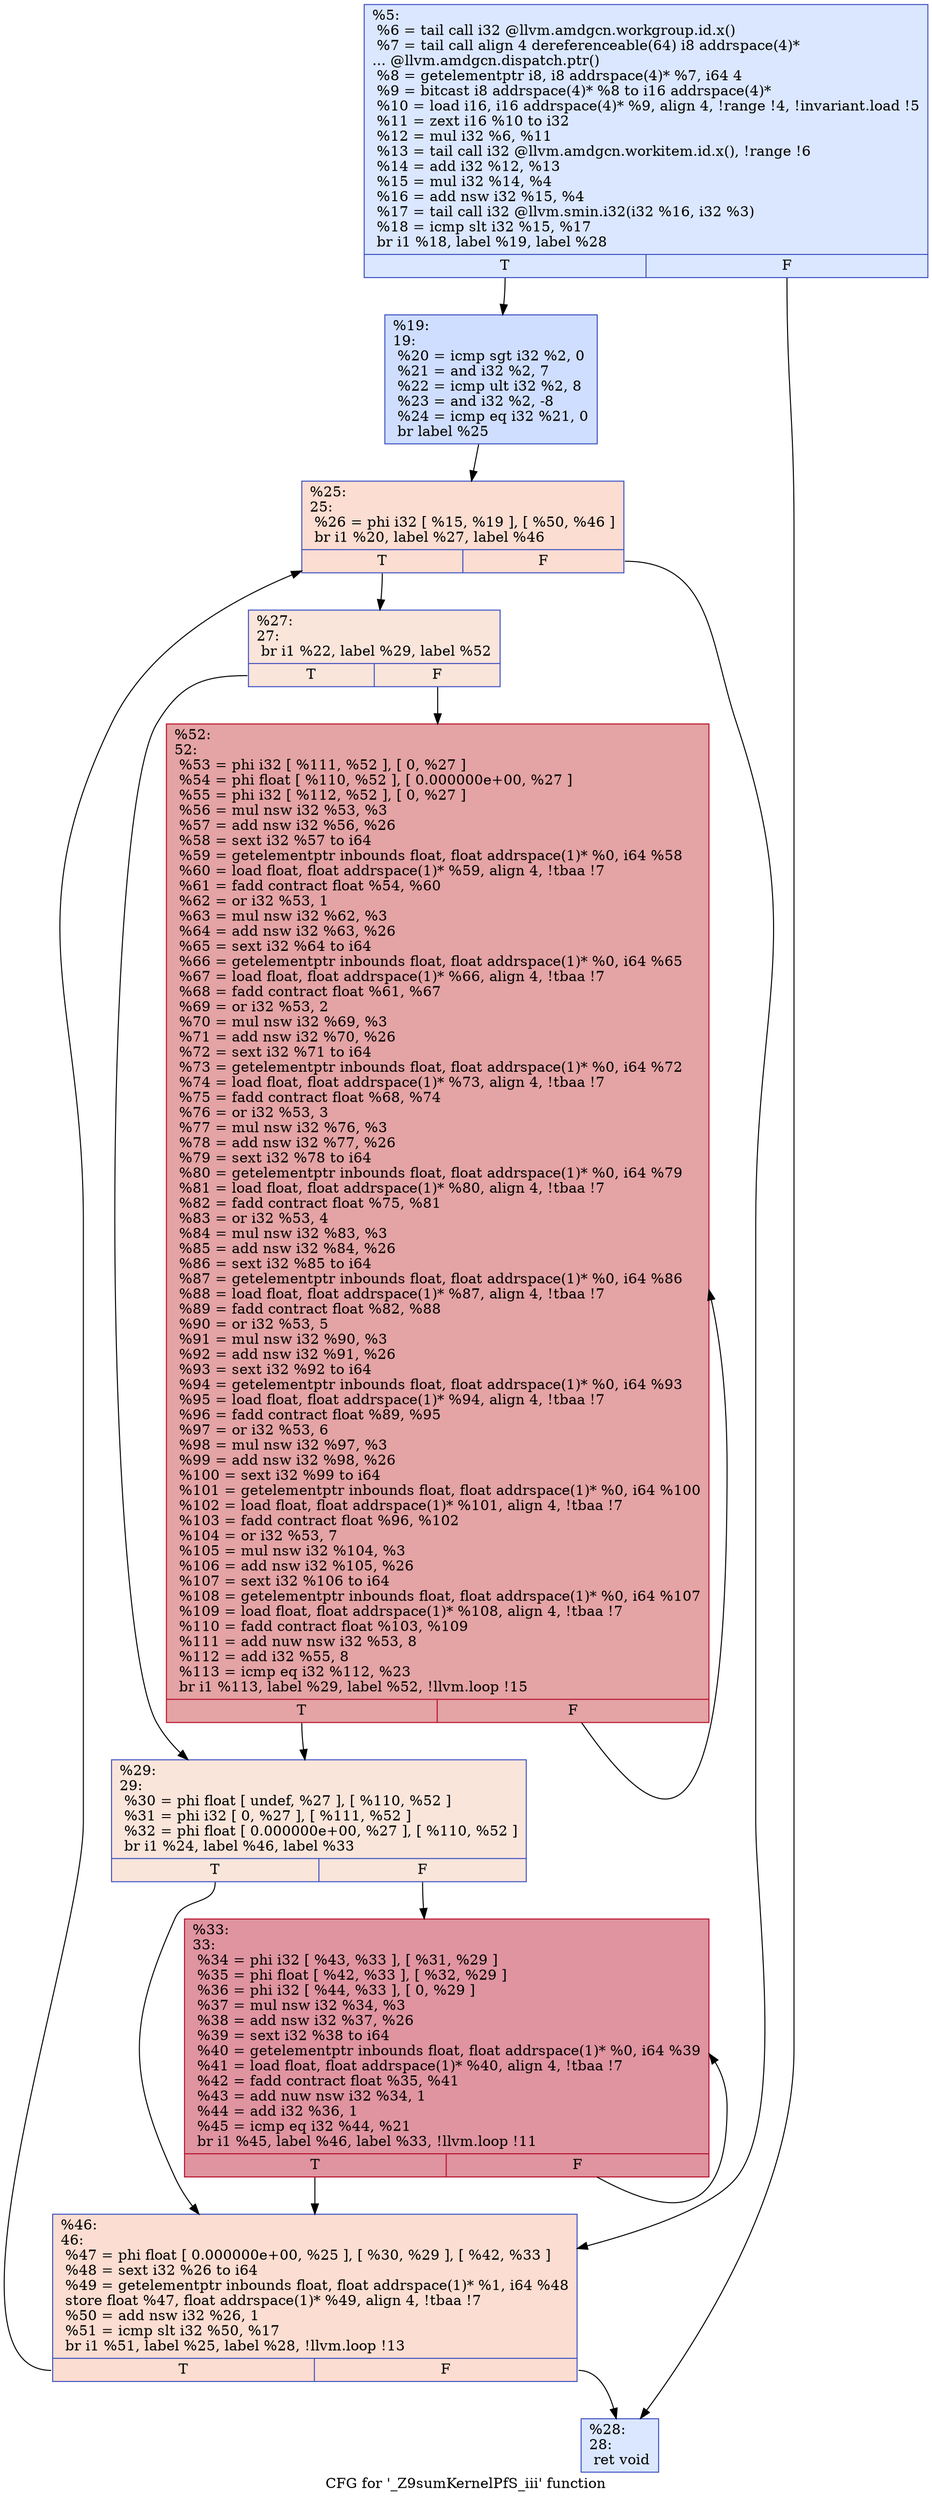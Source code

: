 digraph "CFG for '_Z9sumKernelPfS_iii' function" {
	label="CFG for '_Z9sumKernelPfS_iii' function";

	Node0x62d4170 [shape=record,color="#3d50c3ff", style=filled, fillcolor="#aec9fc70",label="{%5:\l  %6 = tail call i32 @llvm.amdgcn.workgroup.id.x()\l  %7 = tail call align 4 dereferenceable(64) i8 addrspace(4)*\l... @llvm.amdgcn.dispatch.ptr()\l  %8 = getelementptr i8, i8 addrspace(4)* %7, i64 4\l  %9 = bitcast i8 addrspace(4)* %8 to i16 addrspace(4)*\l  %10 = load i16, i16 addrspace(4)* %9, align 4, !range !4, !invariant.load !5\l  %11 = zext i16 %10 to i32\l  %12 = mul i32 %6, %11\l  %13 = tail call i32 @llvm.amdgcn.workitem.id.x(), !range !6\l  %14 = add i32 %12, %13\l  %15 = mul i32 %14, %4\l  %16 = add nsw i32 %15, %4\l  %17 = tail call i32 @llvm.smin.i32(i32 %16, i32 %3)\l  %18 = icmp slt i32 %15, %17\l  br i1 %18, label %19, label %28\l|{<s0>T|<s1>F}}"];
	Node0x62d4170:s0 -> Node0x62d63b0;
	Node0x62d4170:s1 -> Node0x62d6440;
	Node0x62d63b0 [shape=record,color="#3d50c3ff", style=filled, fillcolor="#93b5fe70",label="{%19:\l19:                                               \l  %20 = icmp sgt i32 %2, 0\l  %21 = and i32 %2, 7\l  %22 = icmp ult i32 %2, 8\l  %23 = and i32 %2, -8\l  %24 = icmp eq i32 %21, 0\l  br label %25\l}"];
	Node0x62d63b0 -> Node0x62d6910;
	Node0x62d6910 [shape=record,color="#3d50c3ff", style=filled, fillcolor="#f7b39670",label="{%25:\l25:                                               \l  %26 = phi i32 [ %15, %19 ], [ %50, %46 ]\l  br i1 %20, label %27, label %46\l|{<s0>T|<s1>F}}"];
	Node0x62d6910:s0 -> Node0x62d6b40;
	Node0x62d6910:s1 -> Node0x62d6a00;
	Node0x62d6b40 [shape=record,color="#3d50c3ff", style=filled, fillcolor="#f4c5ad70",label="{%27:\l27:                                               \l  br i1 %22, label %29, label %52\l|{<s0>T|<s1>F}}"];
	Node0x62d6b40:s0 -> Node0x62d6c80;
	Node0x62d6b40:s1 -> Node0x62d6cd0;
	Node0x62d6440 [shape=record,color="#3d50c3ff", style=filled, fillcolor="#aec9fc70",label="{%28:\l28:                                               \l  ret void\l}"];
	Node0x62d6c80 [shape=record,color="#3d50c3ff", style=filled, fillcolor="#f4c5ad70",label="{%29:\l29:                                               \l  %30 = phi float [ undef, %27 ], [ %110, %52 ]\l  %31 = phi i32 [ 0, %27 ], [ %111, %52 ]\l  %32 = phi float [ 0.000000e+00, %27 ], [ %110, %52 ]\l  br i1 %24, label %46, label %33\l|{<s0>T|<s1>F}}"];
	Node0x62d6c80:s0 -> Node0x62d6a00;
	Node0x62d6c80:s1 -> Node0x62d60c0;
	Node0x62d60c0 [shape=record,color="#b70d28ff", style=filled, fillcolor="#b70d2870",label="{%33:\l33:                                               \l  %34 = phi i32 [ %43, %33 ], [ %31, %29 ]\l  %35 = phi float [ %42, %33 ], [ %32, %29 ]\l  %36 = phi i32 [ %44, %33 ], [ 0, %29 ]\l  %37 = mul nsw i32 %34, %3\l  %38 = add nsw i32 %37, %26\l  %39 = sext i32 %38 to i64\l  %40 = getelementptr inbounds float, float addrspace(1)* %0, i64 %39\l  %41 = load float, float addrspace(1)* %40, align 4, !tbaa !7\l  %42 = fadd contract float %35, %41\l  %43 = add nuw nsw i32 %34, 1\l  %44 = add i32 %36, 1\l  %45 = icmp eq i32 %44, %21\l  br i1 %45, label %46, label %33, !llvm.loop !11\l|{<s0>T|<s1>F}}"];
	Node0x62d60c0:s0 -> Node0x62d6a00;
	Node0x62d60c0:s1 -> Node0x62d60c0;
	Node0x62d6a00 [shape=record,color="#3d50c3ff", style=filled, fillcolor="#f7b39670",label="{%46:\l46:                                               \l  %47 = phi float [ 0.000000e+00, %25 ], [ %30, %29 ], [ %42, %33 ]\l  %48 = sext i32 %26 to i64\l  %49 = getelementptr inbounds float, float addrspace(1)* %1, i64 %48\l  store float %47, float addrspace(1)* %49, align 4, !tbaa !7\l  %50 = add nsw i32 %26, 1\l  %51 = icmp slt i32 %50, %17\l  br i1 %51, label %25, label %28, !llvm.loop !13\l|{<s0>T|<s1>F}}"];
	Node0x62d6a00:s0 -> Node0x62d6910;
	Node0x62d6a00:s1 -> Node0x62d6440;
	Node0x62d6cd0 [shape=record,color="#b70d28ff", style=filled, fillcolor="#c32e3170",label="{%52:\l52:                                               \l  %53 = phi i32 [ %111, %52 ], [ 0, %27 ]\l  %54 = phi float [ %110, %52 ], [ 0.000000e+00, %27 ]\l  %55 = phi i32 [ %112, %52 ], [ 0, %27 ]\l  %56 = mul nsw i32 %53, %3\l  %57 = add nsw i32 %56, %26\l  %58 = sext i32 %57 to i64\l  %59 = getelementptr inbounds float, float addrspace(1)* %0, i64 %58\l  %60 = load float, float addrspace(1)* %59, align 4, !tbaa !7\l  %61 = fadd contract float %54, %60\l  %62 = or i32 %53, 1\l  %63 = mul nsw i32 %62, %3\l  %64 = add nsw i32 %63, %26\l  %65 = sext i32 %64 to i64\l  %66 = getelementptr inbounds float, float addrspace(1)* %0, i64 %65\l  %67 = load float, float addrspace(1)* %66, align 4, !tbaa !7\l  %68 = fadd contract float %61, %67\l  %69 = or i32 %53, 2\l  %70 = mul nsw i32 %69, %3\l  %71 = add nsw i32 %70, %26\l  %72 = sext i32 %71 to i64\l  %73 = getelementptr inbounds float, float addrspace(1)* %0, i64 %72\l  %74 = load float, float addrspace(1)* %73, align 4, !tbaa !7\l  %75 = fadd contract float %68, %74\l  %76 = or i32 %53, 3\l  %77 = mul nsw i32 %76, %3\l  %78 = add nsw i32 %77, %26\l  %79 = sext i32 %78 to i64\l  %80 = getelementptr inbounds float, float addrspace(1)* %0, i64 %79\l  %81 = load float, float addrspace(1)* %80, align 4, !tbaa !7\l  %82 = fadd contract float %75, %81\l  %83 = or i32 %53, 4\l  %84 = mul nsw i32 %83, %3\l  %85 = add nsw i32 %84, %26\l  %86 = sext i32 %85 to i64\l  %87 = getelementptr inbounds float, float addrspace(1)* %0, i64 %86\l  %88 = load float, float addrspace(1)* %87, align 4, !tbaa !7\l  %89 = fadd contract float %82, %88\l  %90 = or i32 %53, 5\l  %91 = mul nsw i32 %90, %3\l  %92 = add nsw i32 %91, %26\l  %93 = sext i32 %92 to i64\l  %94 = getelementptr inbounds float, float addrspace(1)* %0, i64 %93\l  %95 = load float, float addrspace(1)* %94, align 4, !tbaa !7\l  %96 = fadd contract float %89, %95\l  %97 = or i32 %53, 6\l  %98 = mul nsw i32 %97, %3\l  %99 = add nsw i32 %98, %26\l  %100 = sext i32 %99 to i64\l  %101 = getelementptr inbounds float, float addrspace(1)* %0, i64 %100\l  %102 = load float, float addrspace(1)* %101, align 4, !tbaa !7\l  %103 = fadd contract float %96, %102\l  %104 = or i32 %53, 7\l  %105 = mul nsw i32 %104, %3\l  %106 = add nsw i32 %105, %26\l  %107 = sext i32 %106 to i64\l  %108 = getelementptr inbounds float, float addrspace(1)* %0, i64 %107\l  %109 = load float, float addrspace(1)* %108, align 4, !tbaa !7\l  %110 = fadd contract float %103, %109\l  %111 = add nuw nsw i32 %53, 8\l  %112 = add i32 %55, 8\l  %113 = icmp eq i32 %112, %23\l  br i1 %113, label %29, label %52, !llvm.loop !15\l|{<s0>T|<s1>F}}"];
	Node0x62d6cd0:s0 -> Node0x62d6c80;
	Node0x62d6cd0:s1 -> Node0x62d6cd0;
}
